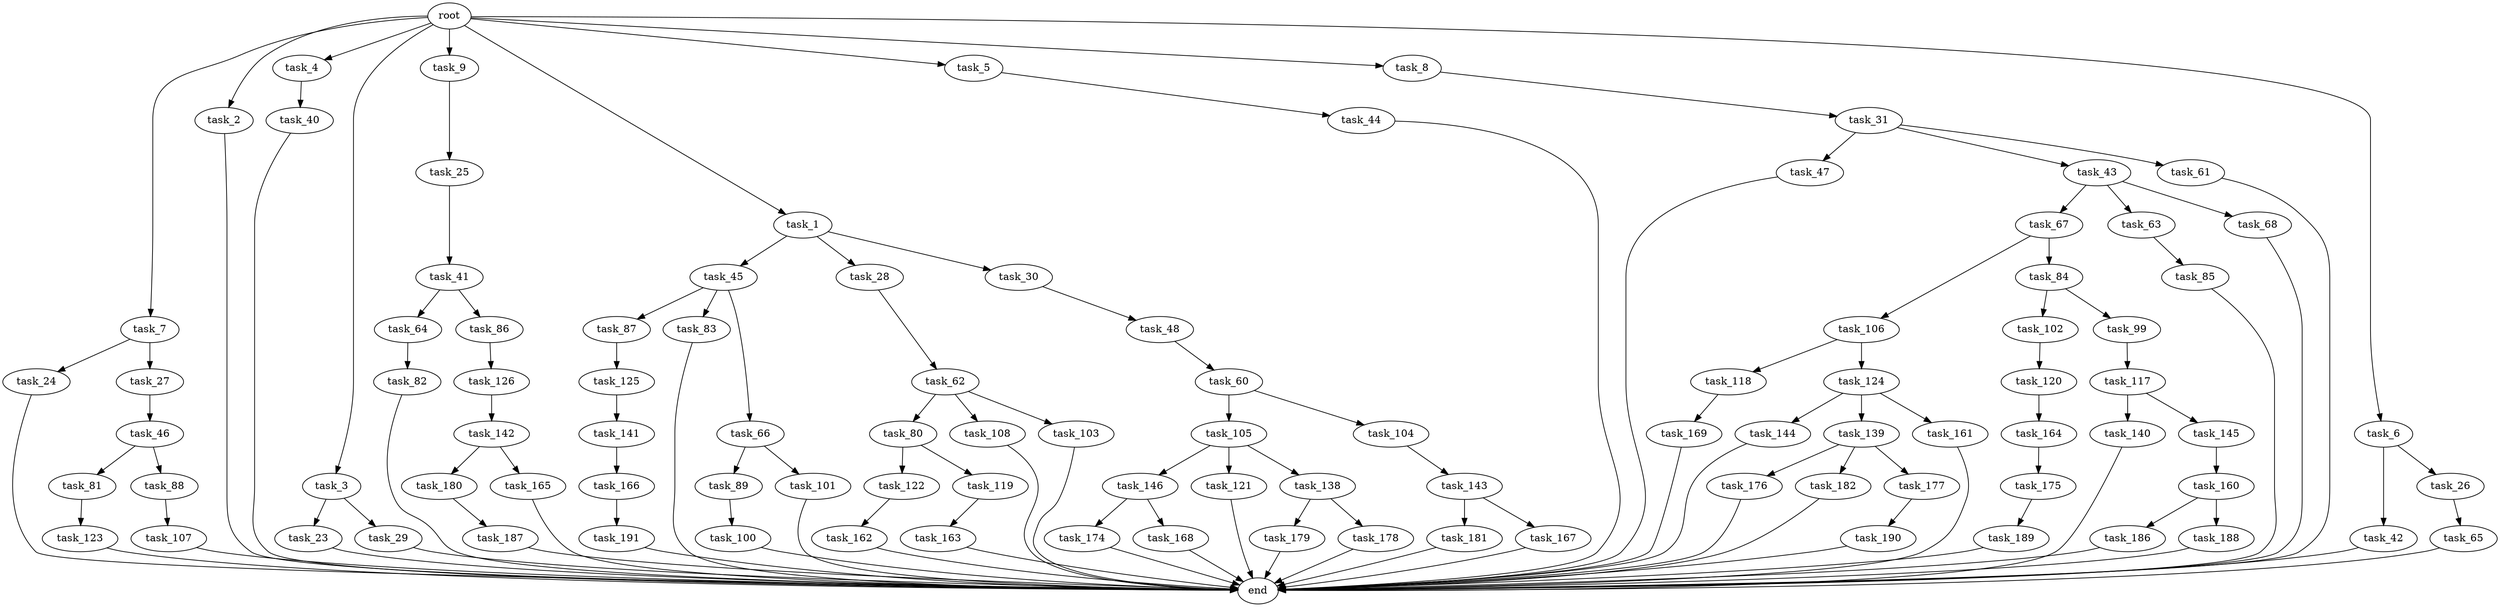 digraph G {
  task_40 [size="68719476.736000"];
  task_102 [size="1391569403.904000"];
  task_65 [size="841813590.016000"];
  root [size="0.000000"];
  task_176 [size="68719476.736000"];
  task_118 [size="274877906.944000"];
  task_142 [size="274877906.944000"];
  task_162 [size="274877906.944000"];
  task_105 [size="429496729.600000"];
  task_182 [size="68719476.736000"];
  task_166 [size="618475290.624000"];
  task_45 [size="154618822.656000"];
  task_163 [size="841813590.016000"];
  task_144 [size="1099511627.776000"];
  task_46 [size="618475290.624000"];
  task_179 [size="1099511627.776000"];
  task_164 [size="1099511627.776000"];
  task_81 [size="1099511627.776000"];
  task_82 [size="274877906.944000"];
  task_139 [size="1099511627.776000"];
  task_28 [size="154618822.656000"];
  task_120 [size="274877906.944000"];
  task_62 [size="274877906.944000"];
  task_181 [size="1099511627.776000"];
  task_146 [size="154618822.656000"];
  task_106 [size="274877906.944000"];
  task_121 [size="154618822.656000"];
  task_140 [size="154618822.656000"];
  task_190 [size="274877906.944000"];
  task_122 [size="1099511627.776000"];
  task_126 [size="841813590.016000"];
  task_7 [size="2.048000"];
  task_2 [size="2.048000"];
  task_67 [size="1099511627.776000"];
  task_42 [size="274877906.944000"];
  task_186 [size="68719476.736000"];
  task_30 [size="154618822.656000"];
  task_31 [size="1391569403.904000"];
  task_177 [size="68719476.736000"];
  task_169 [size="154618822.656000"];
  task_160 [size="1717986918.400000"];
  task_104 [size="429496729.600000"];
  task_41 [size="841813590.016000"];
  task_4 [size="2.048000"];
  task_48 [size="1099511627.776000"];
  task_64 [size="1391569403.904000"];
  task_44 [size="841813590.016000"];
  task_85 [size="154618822.656000"];
  task_80 [size="68719476.736000"];
  task_23 [size="618475290.624000"];
  task_138 [size="154618822.656000"];
  task_119 [size="1099511627.776000"];
  task_89 [size="154618822.656000"];
  task_24 [size="154618822.656000"];
  task_3 [size="2.048000"];
  task_9 [size="2.048000"];
  task_143 [size="68719476.736000"];
  task_25 [size="618475290.624000"];
  task_174 [size="1099511627.776000"];
  task_86 [size="1391569403.904000"];
  task_189 [size="1099511627.776000"];
  task_101 [size="154618822.656000"];
  task_1 [size="2.048000"];
  task_107 [size="1391569403.904000"];
  task_26 [size="274877906.944000"];
  task_99 [size="1391569403.904000"];
  task_167 [size="1099511627.776000"];
  task_5 [size="2.048000"];
  task_108 [size="68719476.736000"];
  task_88 [size="1099511627.776000"];
  end [size="0.000000"];
  task_8 [size="2.048000"];
  task_87 [size="841813590.016000"];
  task_141 [size="1391569403.904000"];
  task_83 [size="841813590.016000"];
  task_63 [size="1099511627.776000"];
  task_84 [size="274877906.944000"];
  task_47 [size="1099511627.776000"];
  task_29 [size="618475290.624000"];
  task_145 [size="154618822.656000"];
  task_178 [size="1099511627.776000"];
  task_117 [size="841813590.016000"];
  task_187 [size="154618822.656000"];
  task_27 [size="154618822.656000"];
  task_123 [size="68719476.736000"];
  task_180 [size="68719476.736000"];
  task_6 [size="2.048000"];
  task_191 [size="618475290.624000"];
  task_43 [size="1099511627.776000"];
  task_61 [size="1099511627.776000"];
  task_175 [size="1099511627.776000"];
  task_188 [size="68719476.736000"];
  task_168 [size="1099511627.776000"];
  task_100 [size="429496729.600000"];
  task_165 [size="68719476.736000"];
  task_161 [size="1099511627.776000"];
  task_125 [size="618475290.624000"];
  task_124 [size="274877906.944000"];
  task_68 [size="1099511627.776000"];
  task_60 [size="1099511627.776000"];
  task_66 [size="841813590.016000"];
  task_103 [size="68719476.736000"];

  task_40 -> end [size="1.000000"];
  task_102 -> task_120 [size="134217728.000000"];
  task_65 -> end [size="1.000000"];
  root -> task_2 [size="1.000000"];
  root -> task_6 [size="1.000000"];
  root -> task_4 [size="1.000000"];
  root -> task_5 [size="1.000000"];
  root -> task_3 [size="1.000000"];
  root -> task_9 [size="1.000000"];
  root -> task_8 [size="1.000000"];
  root -> task_7 [size="1.000000"];
  root -> task_1 [size="1.000000"];
  task_176 -> end [size="1.000000"];
  task_118 -> task_169 [size="75497472.000000"];
  task_142 -> task_165 [size="33554432.000000"];
  task_142 -> task_180 [size="33554432.000000"];
  task_162 -> end [size="1.000000"];
  task_105 -> task_138 [size="75497472.000000"];
  task_105 -> task_146 [size="75497472.000000"];
  task_105 -> task_121 [size="75497472.000000"];
  task_182 -> end [size="1.000000"];
  task_166 -> task_191 [size="301989888.000000"];
  task_45 -> task_66 [size="411041792.000000"];
  task_45 -> task_83 [size="411041792.000000"];
  task_45 -> task_87 [size="411041792.000000"];
  task_163 -> end [size="1.000000"];
  task_144 -> end [size="1.000000"];
  task_46 -> task_88 [size="536870912.000000"];
  task_46 -> task_81 [size="536870912.000000"];
  task_179 -> end [size="1.000000"];
  task_164 -> task_175 [size="536870912.000000"];
  task_81 -> task_123 [size="33554432.000000"];
  task_82 -> end [size="1.000000"];
  task_139 -> task_177 [size="33554432.000000"];
  task_139 -> task_176 [size="33554432.000000"];
  task_139 -> task_182 [size="33554432.000000"];
  task_28 -> task_62 [size="134217728.000000"];
  task_120 -> task_164 [size="536870912.000000"];
  task_62 -> task_80 [size="33554432.000000"];
  task_62 -> task_103 [size="33554432.000000"];
  task_62 -> task_108 [size="33554432.000000"];
  task_181 -> end [size="1.000000"];
  task_146 -> task_168 [size="536870912.000000"];
  task_146 -> task_174 [size="536870912.000000"];
  task_106 -> task_124 [size="134217728.000000"];
  task_106 -> task_118 [size="134217728.000000"];
  task_121 -> end [size="1.000000"];
  task_140 -> end [size="1.000000"];
  task_190 -> end [size="1.000000"];
  task_122 -> task_162 [size="134217728.000000"];
  task_126 -> task_142 [size="134217728.000000"];
  task_7 -> task_24 [size="75497472.000000"];
  task_7 -> task_27 [size="75497472.000000"];
  task_2 -> end [size="1.000000"];
  task_67 -> task_106 [size="134217728.000000"];
  task_67 -> task_84 [size="134217728.000000"];
  task_42 -> end [size="1.000000"];
  task_186 -> end [size="1.000000"];
  task_30 -> task_48 [size="536870912.000000"];
  task_31 -> task_43 [size="536870912.000000"];
  task_31 -> task_61 [size="536870912.000000"];
  task_31 -> task_47 [size="536870912.000000"];
  task_177 -> task_190 [size="134217728.000000"];
  task_169 -> end [size="1.000000"];
  task_160 -> task_186 [size="33554432.000000"];
  task_160 -> task_188 [size="33554432.000000"];
  task_104 -> task_143 [size="33554432.000000"];
  task_41 -> task_86 [size="679477248.000000"];
  task_41 -> task_64 [size="679477248.000000"];
  task_4 -> task_40 [size="33554432.000000"];
  task_48 -> task_60 [size="536870912.000000"];
  task_64 -> task_82 [size="134217728.000000"];
  task_44 -> end [size="1.000000"];
  task_85 -> end [size="1.000000"];
  task_80 -> task_122 [size="536870912.000000"];
  task_80 -> task_119 [size="536870912.000000"];
  task_23 -> end [size="1.000000"];
  task_138 -> task_178 [size="536870912.000000"];
  task_138 -> task_179 [size="536870912.000000"];
  task_119 -> task_163 [size="411041792.000000"];
  task_89 -> task_100 [size="209715200.000000"];
  task_24 -> end [size="1.000000"];
  task_3 -> task_29 [size="301989888.000000"];
  task_3 -> task_23 [size="301989888.000000"];
  task_9 -> task_25 [size="301989888.000000"];
  task_143 -> task_181 [size="536870912.000000"];
  task_143 -> task_167 [size="536870912.000000"];
  task_25 -> task_41 [size="411041792.000000"];
  task_174 -> end [size="1.000000"];
  task_86 -> task_126 [size="411041792.000000"];
  task_189 -> end [size="1.000000"];
  task_101 -> end [size="1.000000"];
  task_1 -> task_45 [size="75497472.000000"];
  task_1 -> task_28 [size="75497472.000000"];
  task_1 -> task_30 [size="75497472.000000"];
  task_107 -> end [size="1.000000"];
  task_26 -> task_65 [size="411041792.000000"];
  task_99 -> task_117 [size="411041792.000000"];
  task_167 -> end [size="1.000000"];
  task_5 -> task_44 [size="411041792.000000"];
  task_108 -> end [size="1.000000"];
  task_88 -> task_107 [size="679477248.000000"];
  task_8 -> task_31 [size="679477248.000000"];
  task_87 -> task_125 [size="301989888.000000"];
  task_141 -> task_166 [size="301989888.000000"];
  task_83 -> end [size="1.000000"];
  task_63 -> task_85 [size="75497472.000000"];
  task_84 -> task_102 [size="679477248.000000"];
  task_84 -> task_99 [size="679477248.000000"];
  task_47 -> end [size="1.000000"];
  task_29 -> end [size="1.000000"];
  task_145 -> task_160 [size="838860800.000000"];
  task_178 -> end [size="1.000000"];
  task_117 -> task_145 [size="75497472.000000"];
  task_117 -> task_140 [size="75497472.000000"];
  task_187 -> end [size="1.000000"];
  task_27 -> task_46 [size="301989888.000000"];
  task_123 -> end [size="1.000000"];
  task_180 -> task_187 [size="75497472.000000"];
  task_6 -> task_42 [size="134217728.000000"];
  task_6 -> task_26 [size="134217728.000000"];
  task_191 -> end [size="1.000000"];
  task_43 -> task_68 [size="536870912.000000"];
  task_43 -> task_67 [size="536870912.000000"];
  task_43 -> task_63 [size="536870912.000000"];
  task_61 -> end [size="1.000000"];
  task_175 -> task_189 [size="536870912.000000"];
  task_188 -> end [size="1.000000"];
  task_168 -> end [size="1.000000"];
  task_100 -> end [size="1.000000"];
  task_165 -> end [size="1.000000"];
  task_161 -> end [size="1.000000"];
  task_125 -> task_141 [size="679477248.000000"];
  task_124 -> task_161 [size="536870912.000000"];
  task_124 -> task_139 [size="536870912.000000"];
  task_124 -> task_144 [size="536870912.000000"];
  task_68 -> end [size="1.000000"];
  task_60 -> task_104 [size="209715200.000000"];
  task_60 -> task_105 [size="209715200.000000"];
  task_66 -> task_101 [size="75497472.000000"];
  task_66 -> task_89 [size="75497472.000000"];
  task_103 -> end [size="1.000000"];
}

